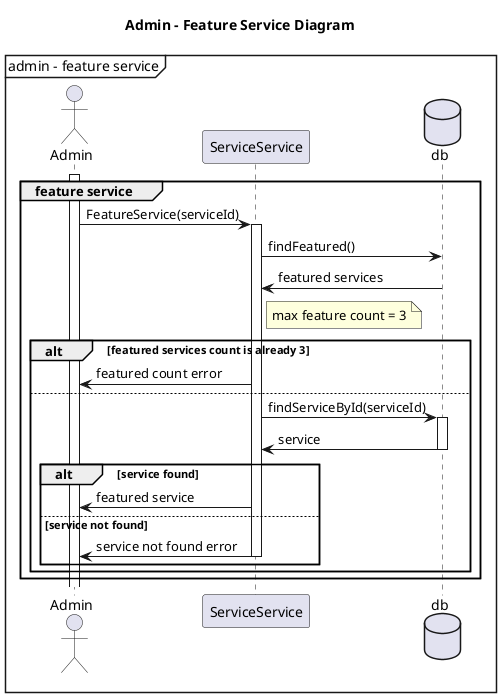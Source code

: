 @startuml Sequence

mainframe admin - feature service

title "Admin - Feature Service Diagram"
actor Admin
participant ServiceService
database db

group feature service

activate Admin
Admin -> ServiceService : FeatureService(serviceId)
activate ServiceService
ServiceService -> db :findFeatured()
db -> ServiceService: featured services
deactivate db
note right of ServiceService
 max feature count = 3
end note
alt featured services count is already 3
    ServiceService -> Admin: featured count error
else

ServiceService -> db :findServiceById(serviceId)
activate db
db -> ServiceService: service
deactivate db
alt service found
    ServiceService -> Admin: featured service
else service not found
    ServiceService -> Admin: service not found error
deactivate ServiceService
end
end
end group





@enduml